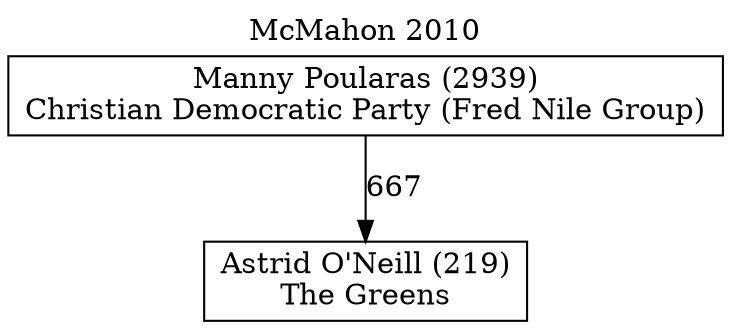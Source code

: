 // House preference flow
digraph "Astrid O'Neill (219)_McMahon_2010" {
	graph [label="McMahon 2010" labelloc=t mclimit=10]
	node [shape=box]
	"Astrid O'Neill (219)" [label="Astrid O'Neill (219)
The Greens"]
	"Manny Poularas (2939)" [label="Manny Poularas (2939)
Christian Democratic Party (Fred Nile Group)"]
	"Manny Poularas (2939)" [label="Manny Poularas (2939)
Christian Democratic Party (Fred Nile Group)"]
	"Manny Poularas (2939)" -> "Astrid O'Neill (219)" [label=667]
}
